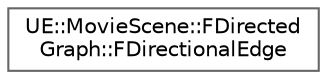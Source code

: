 digraph "Graphical Class Hierarchy"
{
 // INTERACTIVE_SVG=YES
 // LATEX_PDF_SIZE
  bgcolor="transparent";
  edge [fontname=Helvetica,fontsize=10,labelfontname=Helvetica,labelfontsize=10];
  node [fontname=Helvetica,fontsize=10,shape=box,height=0.2,width=0.4];
  rankdir="LR";
  Node0 [id="Node000000",label="UE::MovieScene::FDirected\lGraph::FDirectionalEdge",height=0.2,width=0.4,color="grey40", fillcolor="white", style="filled",URL="$dc/d16/structUE_1_1MovieScene_1_1FDirectedGraph_1_1FDirectionalEdge.html",tooltip=" "];
}
